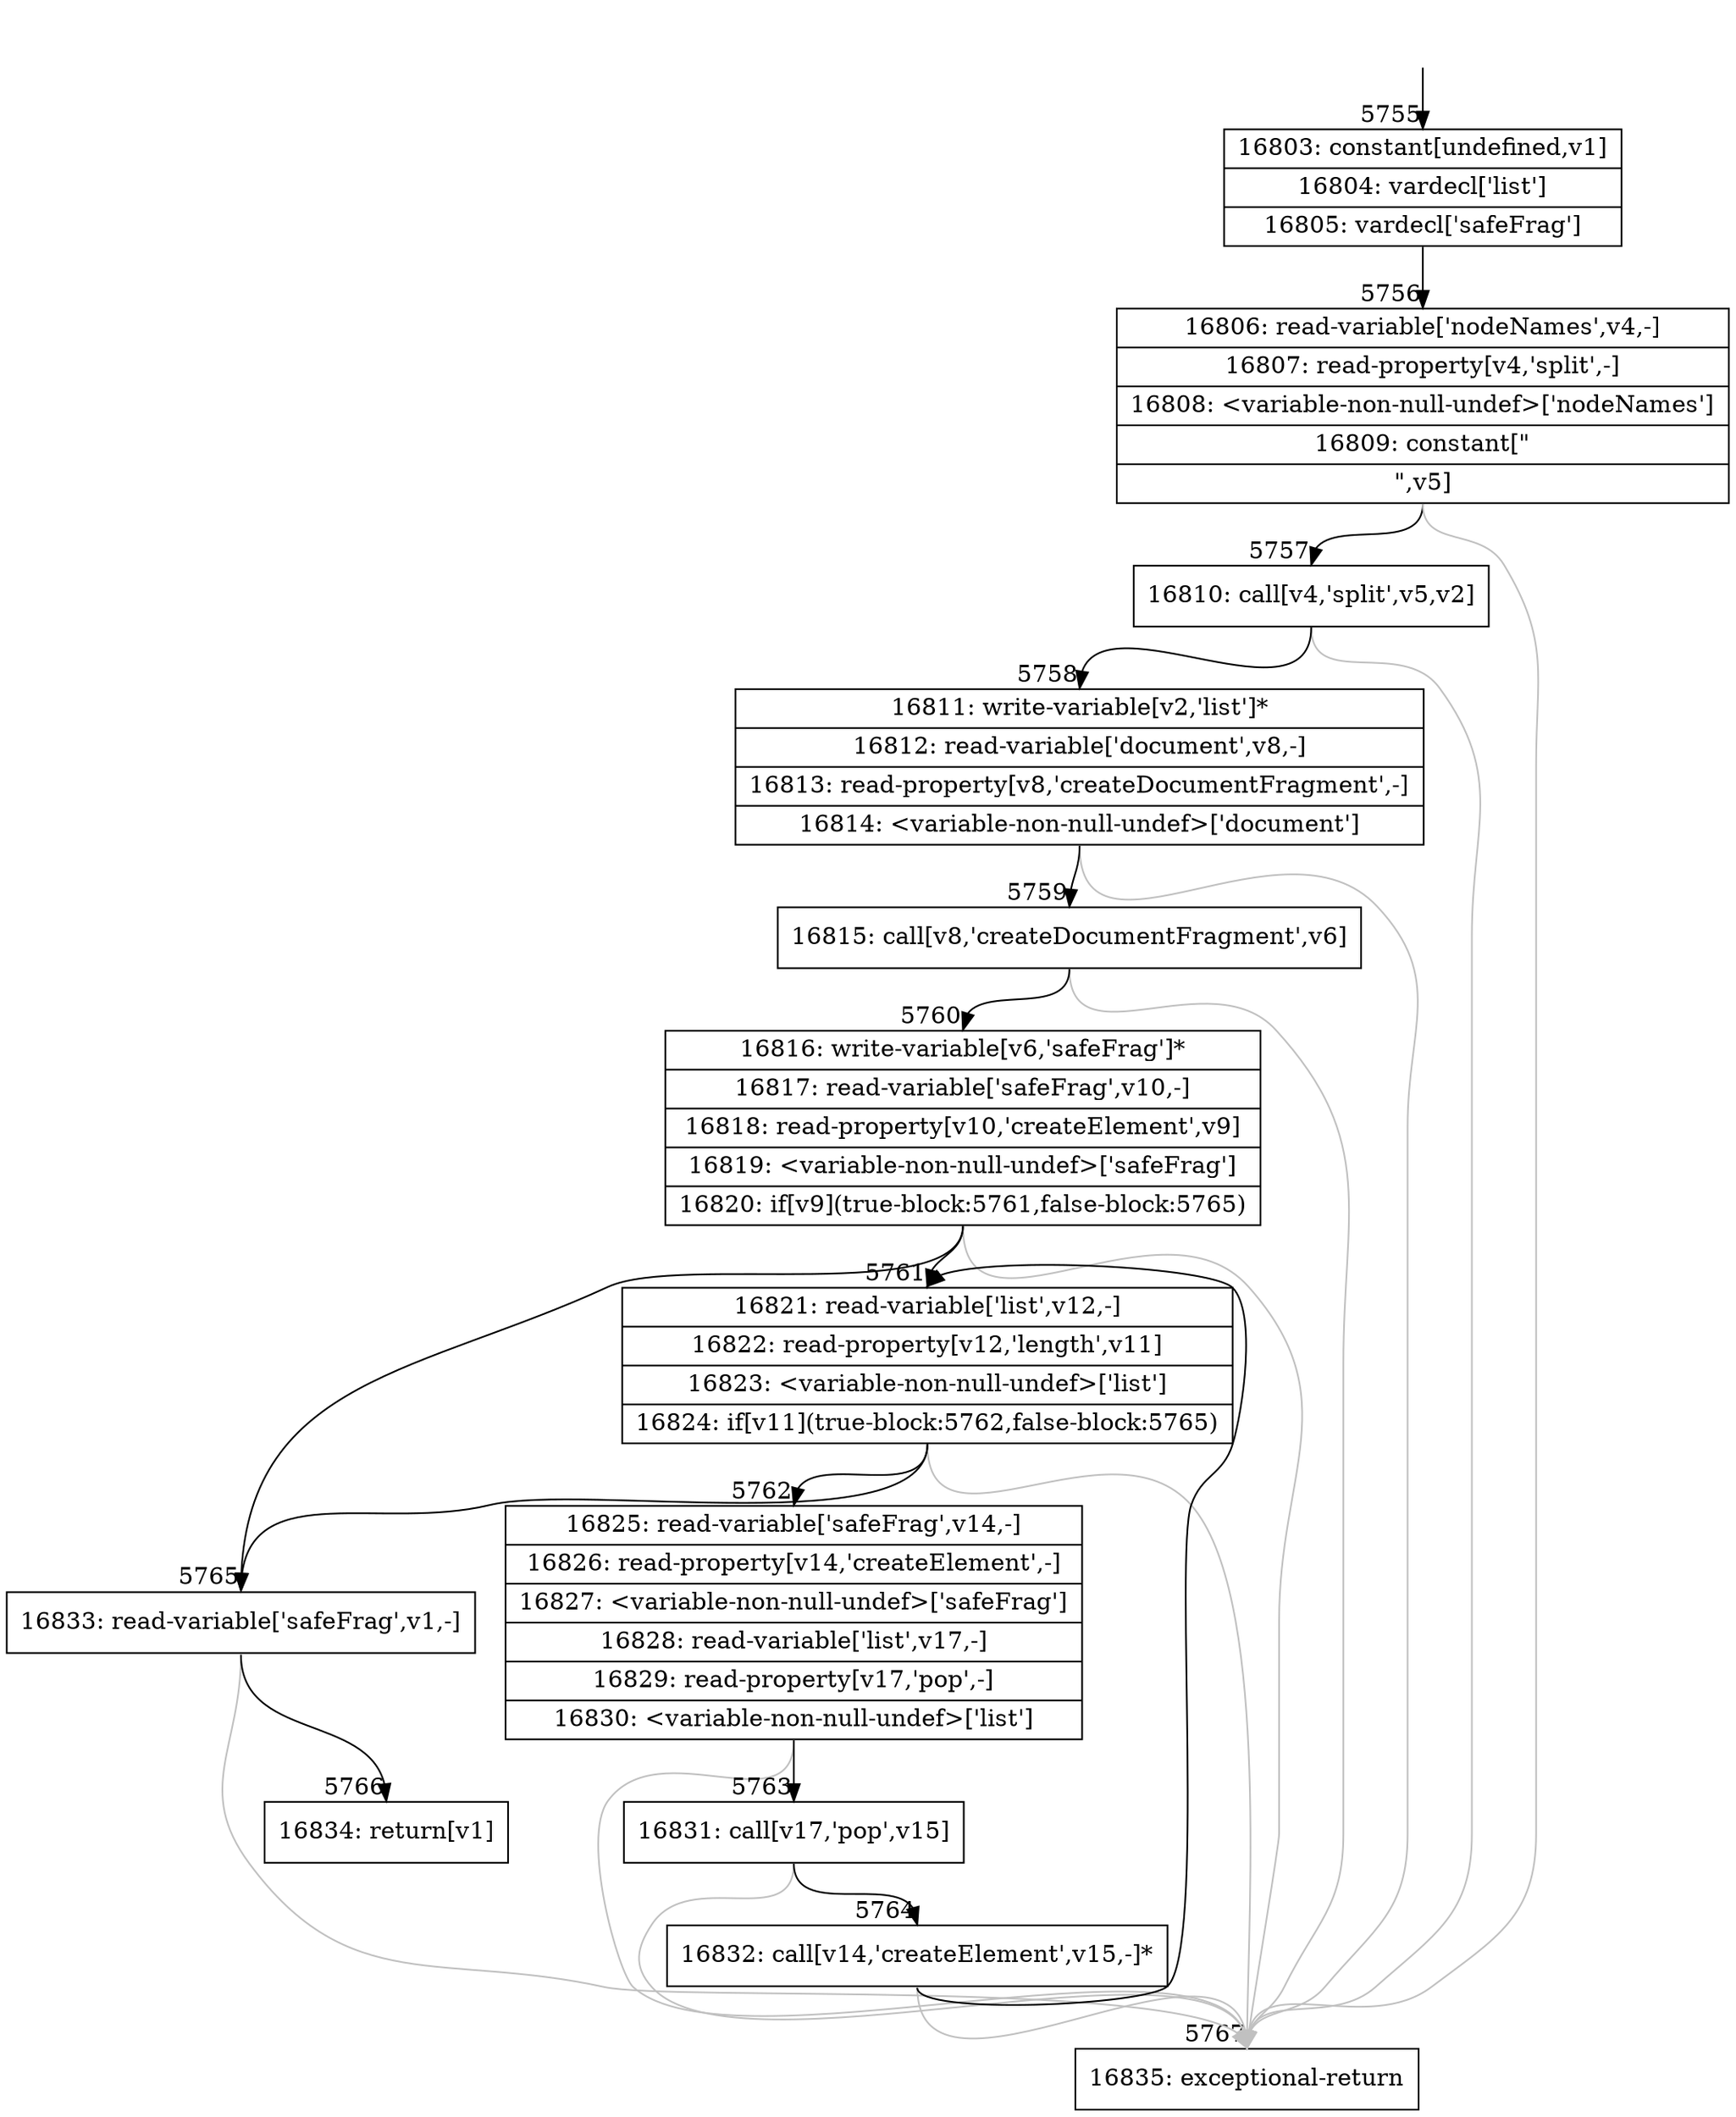 digraph {
rankdir="TD"
BB_entry373[shape=none,label=""];
BB_entry373 -> BB5755 [tailport=s, headport=n, headlabel="    5755"]
BB5755 [shape=record label="{16803: constant[undefined,v1]|16804: vardecl['list']|16805: vardecl['safeFrag']}" ] 
BB5755 -> BB5756 [tailport=s, headport=n, headlabel="      5756"]
BB5756 [shape=record label="{16806: read-variable['nodeNames',v4,-]|16807: read-property[v4,'split',-]|16808: \<variable-non-null-undef\>['nodeNames']|16809: constant[\"|\",v5]}" ] 
BB5756 -> BB5757 [tailport=s, headport=n, headlabel="      5757"]
BB5756 -> BB5767 [tailport=s, headport=n, color=gray, headlabel="      5767"]
BB5757 [shape=record label="{16810: call[v4,'split',v5,v2]}" ] 
BB5757 -> BB5758 [tailport=s, headport=n, headlabel="      5758"]
BB5757 -> BB5767 [tailport=s, headport=n, color=gray]
BB5758 [shape=record label="{16811: write-variable[v2,'list']*|16812: read-variable['document',v8,-]|16813: read-property[v8,'createDocumentFragment',-]|16814: \<variable-non-null-undef\>['document']}" ] 
BB5758 -> BB5759 [tailport=s, headport=n, headlabel="      5759"]
BB5758 -> BB5767 [tailport=s, headport=n, color=gray]
BB5759 [shape=record label="{16815: call[v8,'createDocumentFragment',v6]}" ] 
BB5759 -> BB5760 [tailport=s, headport=n, headlabel="      5760"]
BB5759 -> BB5767 [tailport=s, headport=n, color=gray]
BB5760 [shape=record label="{16816: write-variable[v6,'safeFrag']*|16817: read-variable['safeFrag',v10,-]|16818: read-property[v10,'createElement',v9]|16819: \<variable-non-null-undef\>['safeFrag']|16820: if[v9](true-block:5761,false-block:5765)}" ] 
BB5760 -> BB5761 [tailport=s, headport=n, headlabel="      5761"]
BB5760 -> BB5765 [tailport=s, headport=n, headlabel="      5765"]
BB5760 -> BB5767 [tailport=s, headport=n, color=gray]
BB5761 [shape=record label="{16821: read-variable['list',v12,-]|16822: read-property[v12,'length',v11]|16823: \<variable-non-null-undef\>['list']|16824: if[v11](true-block:5762,false-block:5765)}" ] 
BB5761 -> BB5762 [tailport=s, headport=n, headlabel="      5762"]
BB5761 -> BB5765 [tailport=s, headport=n]
BB5761 -> BB5767 [tailport=s, headport=n, color=gray]
BB5762 [shape=record label="{16825: read-variable['safeFrag',v14,-]|16826: read-property[v14,'createElement',-]|16827: \<variable-non-null-undef\>['safeFrag']|16828: read-variable['list',v17,-]|16829: read-property[v17,'pop',-]|16830: \<variable-non-null-undef\>['list']}" ] 
BB5762 -> BB5763 [tailport=s, headport=n, headlabel="      5763"]
BB5762 -> BB5767 [tailport=s, headport=n, color=gray]
BB5763 [shape=record label="{16831: call[v17,'pop',v15]}" ] 
BB5763 -> BB5764 [tailport=s, headport=n, headlabel="      5764"]
BB5763 -> BB5767 [tailport=s, headport=n, color=gray]
BB5764 [shape=record label="{16832: call[v14,'createElement',v15,-]*}" ] 
BB5764 -> BB5761 [tailport=s, headport=n]
BB5764 -> BB5767 [tailport=s, headport=n, color=gray]
BB5765 [shape=record label="{16833: read-variable['safeFrag',v1,-]}" ] 
BB5765 -> BB5766 [tailport=s, headport=n, headlabel="      5766"]
BB5765 -> BB5767 [tailport=s, headport=n, color=gray]
BB5766 [shape=record label="{16834: return[v1]}" ] 
BB5767 [shape=record label="{16835: exceptional-return}" ] 
}
